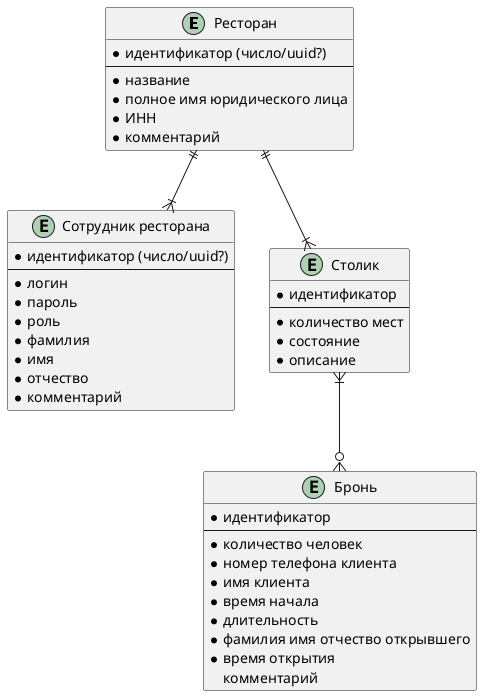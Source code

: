 @startuml Диаграмма сущностей

' title
' [ER diagram] Сущности в проекте "Restobook"
' end title

entity "Ресторан" {
    * идентификатор (число/uuid?)
    --
    * название
    * полное имя юридического лица
    * ИНН
    * комментарий
}

entity "Сотрудник ресторана" {
    * идентификатор (число/uuid?)
    --
    * логин
    * пароль
    * роль
    * фамилия
    * имя
    * отчество
    * комментарий
}

entity "Столик" {
    * идентификатор
    --
    * количество мест
    * состояние
    * описание
}

entity "Бронь" {
    * идентификатор
    --
    * количество человек
    * номер телефона клиента
    * имя клиента
    * время начала
    * длительность
    * фамилия имя отчество открывшего
    * время открытия
    комментарий
}

"Ресторан" ||--|{ "Сотрудник ресторана"
"Ресторан" ||--|{ "Столик"
"Столик" }|--o{ "Бронь"

@enduml